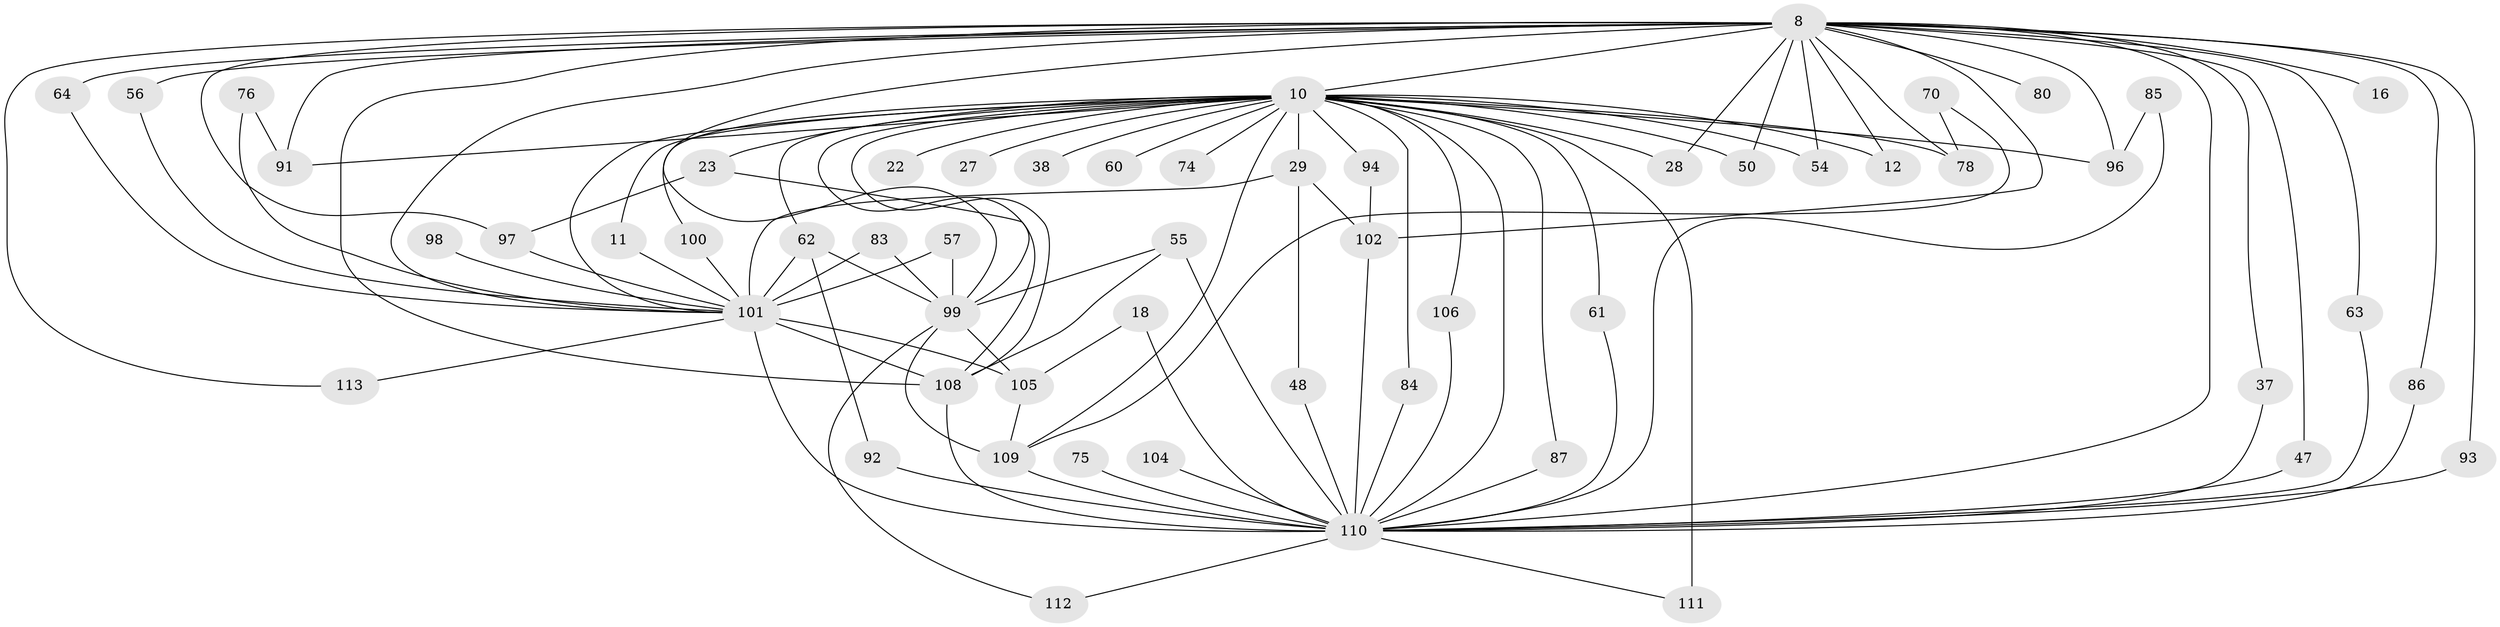 // original degree distribution, {26: 0.008849557522123894, 35: 0.008849557522123894, 21: 0.008849557522123894, 15: 0.017699115044247787, 22: 0.008849557522123894, 14: 0.008849557522123894, 28: 0.008849557522123894, 19: 0.008849557522123894, 30: 0.008849557522123894, 2: 0.5663716814159292, 4: 0.09734513274336283, 3: 0.18584070796460178, 5: 0.02654867256637168, 6: 0.017699115044247787, 7: 0.008849557522123894, 8: 0.008849557522123894}
// Generated by graph-tools (version 1.1) at 2025/46/03/09/25 04:46:34]
// undirected, 56 vertices, 108 edges
graph export_dot {
graph [start="1"]
  node [color=gray90,style=filled];
  8 [super="+1"];
  10 [super="+2"];
  11;
  12;
  16;
  18;
  22;
  23;
  27;
  28;
  29 [super="+26+13"];
  37;
  38;
  47;
  48;
  50;
  54;
  55;
  56;
  57;
  60;
  61;
  62 [super="+40"];
  63;
  64;
  70;
  74 [super="+14"];
  75;
  76;
  78 [super="+20"];
  80;
  83;
  84;
  85;
  86;
  87;
  91 [super="+53"];
  92;
  93;
  94;
  96 [super="+15"];
  97 [super="+81"];
  98;
  99 [super="+52+45+58+66+51"];
  100;
  101 [super="+17+32+69+79+9+95+31"];
  102 [super="+33+41"];
  104;
  105 [super="+44"];
  106;
  108 [super="+73+89+107+77"];
  109 [super="+21+68+103"];
  110 [super="+43+5+65"];
  111 [super="+72"];
  112;
  113;
  8 -- 10 [weight=4];
  8 -- 12;
  8 -- 16 [weight=2];
  8 -- 28;
  8 -- 54;
  8 -- 63;
  8 -- 64;
  8 -- 93;
  8 -- 97;
  8 -- 78;
  8 -- 80;
  8 -- 86;
  8 -- 91;
  8 -- 96;
  8 -- 37;
  8 -- 47;
  8 -- 113;
  8 -- 50;
  8 -- 56;
  8 -- 99 [weight=6];
  8 -- 102 [weight=4];
  8 -- 110 [weight=10];
  8 -- 101 [weight=4];
  8 -- 108 [weight=4];
  10 -- 22 [weight=2];
  10 -- 23 [weight=2];
  10 -- 27 [weight=2];
  10 -- 29 [weight=3];
  10 -- 38 [weight=2];
  10 -- 54;
  10 -- 60 [weight=2];
  10 -- 74 [weight=3];
  10 -- 78 [weight=2];
  10 -- 91 [weight=2];
  10 -- 94;
  10 -- 96 [weight=2];
  10 -- 111 [weight=2];
  10 -- 11;
  10 -- 12;
  10 -- 84;
  10 -- 87;
  10 -- 28;
  10 -- 100;
  10 -- 106;
  10 -- 109 [weight=2];
  10 -- 50;
  10 -- 61;
  10 -- 62;
  10 -- 99 [weight=2];
  10 -- 101 [weight=6];
  10 -- 110 [weight=10];
  10 -- 108;
  11 -- 101;
  18 -- 105;
  18 -- 110 [weight=2];
  23 -- 97;
  23 -- 108;
  29 -- 48;
  29 -- 102;
  29 -- 101;
  37 -- 110;
  47 -- 110;
  48 -- 110;
  55 -- 99;
  55 -- 108;
  55 -- 110 [weight=2];
  56 -- 101;
  57 -- 99;
  57 -- 101;
  61 -- 110;
  62 -- 92;
  62 -- 101;
  62 -- 99 [weight=2];
  63 -- 110;
  64 -- 101;
  70 -- 78;
  70 -- 109;
  75 -- 110 [weight=2];
  76 -- 91;
  76 -- 101;
  83 -- 99;
  83 -- 101;
  84 -- 110;
  85 -- 96;
  85 -- 110;
  86 -- 110;
  87 -- 110;
  92 -- 110;
  93 -- 110;
  94 -- 102;
  97 -- 101;
  98 -- 101 [weight=2];
  99 -- 105 [weight=2];
  99 -- 112;
  99 -- 109;
  100 -- 101;
  101 -- 113;
  101 -- 110 [weight=14];
  101 -- 105;
  101 -- 108;
  102 -- 110;
  104 -- 110 [weight=2];
  105 -- 109;
  106 -- 110;
  108 -- 110 [weight=3];
  109 -- 110 [weight=3];
  110 -- 111;
  110 -- 112;
}
